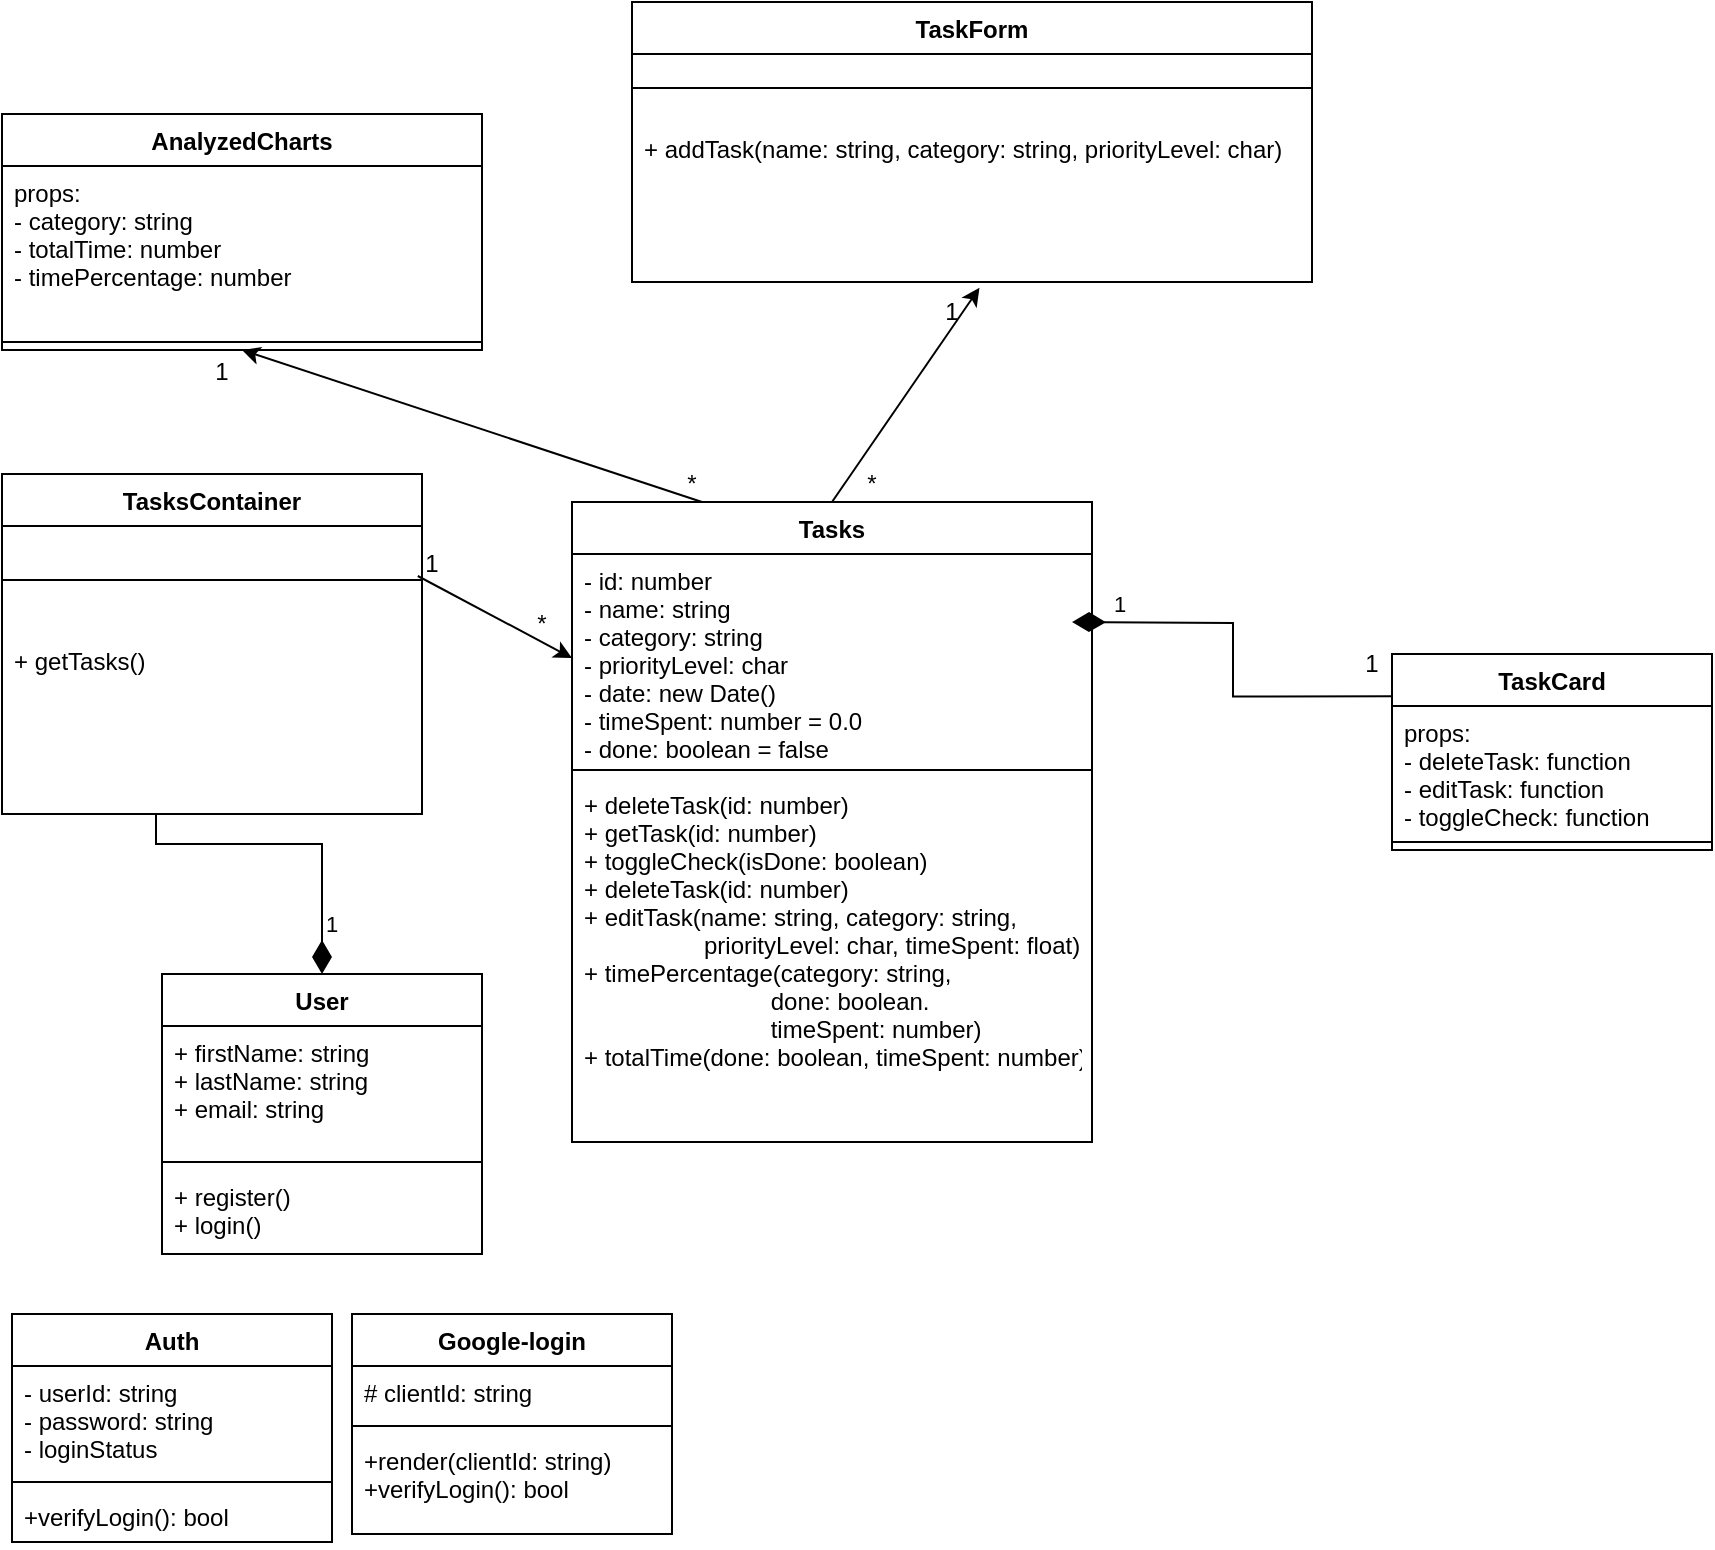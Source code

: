 <mxfile version="15.5.5" type="github">
  <diagram id="K6ruLTV1MkwrFcG2_J3V" name="Page-1">
    <mxGraphModel dx="243" dy="504" grid="1" gridSize="10" guides="1" tooltips="1" connect="1" arrows="1" fold="1" page="1" pageScale="1" pageWidth="850" pageHeight="1100" math="0" shadow="0">
      <root>
        <mxCell id="0" />
        <mxCell id="1" parent="0" />
        <mxCell id="bynrwRAtRE_4xYVvCtrC-1" value="Tasks" style="swimlane;fontStyle=1;align=center;verticalAlign=top;childLayout=stackLayout;horizontal=1;startSize=26;horizontalStack=0;resizeParent=1;resizeParentMax=0;resizeLast=0;collapsible=1;marginBottom=0;" parent="1" vertex="1">
          <mxGeometry x="300" y="274" width="260" height="320" as="geometry" />
        </mxCell>
        <mxCell id="bynrwRAtRE_4xYVvCtrC-42" value="1" style="endArrow=none;html=1;endSize=12;startArrow=diamondThin;startSize=14;startFill=1;edgeStyle=orthogonalEdgeStyle;align=left;verticalAlign=bottom;rounded=0;entryX=0.003;entryY=0.216;entryDx=0;entryDy=0;entryPerimeter=0;endFill=0;" parent="bynrwRAtRE_4xYVvCtrC-1" target="bynrwRAtRE_4xYVvCtrC-20" edge="1">
          <mxGeometry x="-0.802" relative="1" as="geometry">
            <mxPoint x="250" y="60" as="sourcePoint" />
            <mxPoint x="410" y="60" as="targetPoint" />
            <mxPoint as="offset" />
          </mxGeometry>
        </mxCell>
        <mxCell id="bynrwRAtRE_4xYVvCtrC-2" value="- id: number&#xa;- name: string&#xa;- category: string&#xa;- priorityLevel: char&#xa;- date: new Date()&#xa;- timeSpent: number = 0.0&#xa;- done: boolean = false" style="text;strokeColor=none;fillColor=none;align=left;verticalAlign=top;spacingLeft=4;spacingRight=4;overflow=hidden;rotatable=0;points=[[0,0.5],[1,0.5]];portConstraint=eastwest;" parent="bynrwRAtRE_4xYVvCtrC-1" vertex="1">
          <mxGeometry y="26" width="260" height="104" as="geometry" />
        </mxCell>
        <mxCell id="bynrwRAtRE_4xYVvCtrC-3" value="" style="line;strokeWidth=1;fillColor=none;align=left;verticalAlign=middle;spacingTop=-1;spacingLeft=3;spacingRight=3;rotatable=0;labelPosition=right;points=[];portConstraint=eastwest;" parent="bynrwRAtRE_4xYVvCtrC-1" vertex="1">
          <mxGeometry y="130" width="260" height="8" as="geometry" />
        </mxCell>
        <mxCell id="bynrwRAtRE_4xYVvCtrC-4" value="+ deleteTask(id: number)&#xa;+ getTask(id: number)&#xa;+ toggleCheck(isDone: boolean)&#xa;+ deleteTask(id: number)&#xa;+ editTask(name: string, category: string,&#xa;                  priorityLevel: char, timeSpent: float)&#xa;+ timePercentage(category: string,&#xa;                            done: boolean.&#xa;                            timeSpent: number)&#xa;+ totalTime(done: boolean, timeSpent: number)&#xa;" style="text;strokeColor=none;fillColor=none;align=left;verticalAlign=top;spacingLeft=4;spacingRight=4;overflow=hidden;rotatable=0;points=[[0,0.5],[1,0.5]];portConstraint=eastwest;" parent="bynrwRAtRE_4xYVvCtrC-1" vertex="1">
          <mxGeometry y="138" width="260" height="182" as="geometry" />
        </mxCell>
        <mxCell id="bynrwRAtRE_4xYVvCtrC-5" value="TaskForm" style="swimlane;fontStyle=1;align=center;verticalAlign=top;childLayout=stackLayout;horizontal=1;startSize=26;horizontalStack=0;resizeParent=1;resizeParentMax=0;resizeLast=0;collapsible=1;marginBottom=0;" parent="1" vertex="1">
          <mxGeometry x="330" y="24" width="340" height="140" as="geometry" />
        </mxCell>
        <mxCell id="bynrwRAtRE_4xYVvCtrC-7" value="" style="line;strokeWidth=1;fillColor=none;align=left;verticalAlign=middle;spacingTop=-1;spacingLeft=3;spacingRight=3;rotatable=0;labelPosition=right;points=[];portConstraint=eastwest;" parent="bynrwRAtRE_4xYVvCtrC-5" vertex="1">
          <mxGeometry y="26" width="340" height="34" as="geometry" />
        </mxCell>
        <mxCell id="bynrwRAtRE_4xYVvCtrC-8" value="+ addTask(name: string, category: string, priorityLevel: char)" style="text;strokeColor=none;fillColor=none;align=left;verticalAlign=top;spacingLeft=4;spacingRight=4;overflow=hidden;rotatable=0;points=[[0,0.5],[1,0.5]];portConstraint=eastwest;" parent="bynrwRAtRE_4xYVvCtrC-5" vertex="1">
          <mxGeometry y="60" width="340" height="80" as="geometry" />
        </mxCell>
        <mxCell id="bynrwRAtRE_4xYVvCtrC-13" value="" style="endArrow=classic;html=1;rounded=0;entryX=0.511;entryY=1.036;entryDx=0;entryDy=0;entryPerimeter=0;exitX=0.5;exitY=0;exitDx=0;exitDy=0;" parent="1" source="bynrwRAtRE_4xYVvCtrC-1" target="bynrwRAtRE_4xYVvCtrC-8" edge="1">
          <mxGeometry width="50" height="50" relative="1" as="geometry">
            <mxPoint x="430" y="260" as="sourcePoint" />
            <mxPoint x="480" y="210" as="targetPoint" />
          </mxGeometry>
        </mxCell>
        <mxCell id="bynrwRAtRE_4xYVvCtrC-14" value="1" style="text;html=1;strokeColor=none;fillColor=none;align=center;verticalAlign=middle;whiteSpace=wrap;rounded=0;" parent="1" vertex="1">
          <mxGeometry x="460" y="164" width="60" height="30" as="geometry" />
        </mxCell>
        <mxCell id="bynrwRAtRE_4xYVvCtrC-15" value="*" style="text;html=1;strokeColor=none;fillColor=none;align=center;verticalAlign=middle;whiteSpace=wrap;rounded=0;" parent="1" vertex="1">
          <mxGeometry x="420" y="250" width="60" height="30" as="geometry" />
        </mxCell>
        <mxCell id="bynrwRAtRE_4xYVvCtrC-20" value="TaskCard" style="swimlane;fontStyle=1;align=center;verticalAlign=top;childLayout=stackLayout;horizontal=1;startSize=26;horizontalStack=0;resizeParent=1;resizeParentMax=0;resizeLast=0;collapsible=1;marginBottom=0;" parent="1" vertex="1">
          <mxGeometry x="710" y="350" width="160" height="98" as="geometry" />
        </mxCell>
        <mxCell id="bynrwRAtRE_4xYVvCtrC-21" value="props:&#xa;- deleteTask: function&#xa;- editTask: function&#xa;- toggleCheck: function" style="text;strokeColor=none;fillColor=none;align=left;verticalAlign=top;spacingLeft=4;spacingRight=4;overflow=hidden;rotatable=0;points=[[0,0.5],[1,0.5]];portConstraint=eastwest;" parent="bynrwRAtRE_4xYVvCtrC-20" vertex="1">
          <mxGeometry y="26" width="160" height="64" as="geometry" />
        </mxCell>
        <mxCell id="bynrwRAtRE_4xYVvCtrC-22" value="" style="line;strokeWidth=1;fillColor=none;align=left;verticalAlign=middle;spacingTop=-1;spacingLeft=3;spacingRight=3;rotatable=0;labelPosition=right;points=[];portConstraint=eastwest;" parent="bynrwRAtRE_4xYVvCtrC-20" vertex="1">
          <mxGeometry y="90" width="160" height="8" as="geometry" />
        </mxCell>
        <mxCell id="bynrwRAtRE_4xYVvCtrC-27" value="1" style="text;html=1;strokeColor=none;fillColor=none;align=center;verticalAlign=middle;whiteSpace=wrap;rounded=0;" parent="1" vertex="1">
          <mxGeometry x="670" y="340" width="60" height="30" as="geometry" />
        </mxCell>
        <mxCell id="bynrwRAtRE_4xYVvCtrC-29" value="TasksContainer" style="swimlane;fontStyle=1;align=center;verticalAlign=top;childLayout=stackLayout;horizontal=1;startSize=26;horizontalStack=0;resizeParent=1;resizeParentMax=0;resizeLast=0;collapsible=1;marginBottom=0;" parent="1" vertex="1">
          <mxGeometry x="15" y="260" width="210" height="170" as="geometry" />
        </mxCell>
        <mxCell id="bynrwRAtRE_4xYVvCtrC-31" value="" style="line;strokeWidth=1;fillColor=none;align=left;verticalAlign=middle;spacingTop=-1;spacingLeft=3;spacingRight=3;rotatable=0;labelPosition=right;points=[];portConstraint=eastwest;" parent="bynrwRAtRE_4xYVvCtrC-29" vertex="1">
          <mxGeometry y="26" width="210" height="54" as="geometry" />
        </mxCell>
        <mxCell id="bynrwRAtRE_4xYVvCtrC-32" value="+ getTasks()&lt;br&gt;" style="text;strokeColor=none;fillColor=none;align=left;verticalAlign=top;spacingLeft=4;spacingRight=4;overflow=hidden;rotatable=0;points=[[0,0.5],[1,0.5]];portConstraint=eastwest;html=1;" parent="bynrwRAtRE_4xYVvCtrC-29" vertex="1">
          <mxGeometry y="80" width="210" height="90" as="geometry" />
        </mxCell>
        <mxCell id="bynrwRAtRE_4xYVvCtrC-33" value="" style="endArrow=classic;html=1;rounded=0;exitX=0.99;exitY=0.463;exitDx=0;exitDy=0;exitPerimeter=0;entryX=0;entryY=0.5;entryDx=0;entryDy=0;" parent="1" source="bynrwRAtRE_4xYVvCtrC-31" target="bynrwRAtRE_4xYVvCtrC-2" edge="1">
          <mxGeometry width="50" height="50" relative="1" as="geometry">
            <mxPoint x="240" y="390" as="sourcePoint" />
            <mxPoint x="290" y="340" as="targetPoint" />
          </mxGeometry>
        </mxCell>
        <mxCell id="bynrwRAtRE_4xYVvCtrC-35" value="1" style="text;html=1;strokeColor=none;fillColor=none;align=center;verticalAlign=middle;whiteSpace=wrap;rounded=0;" parent="1" vertex="1">
          <mxGeometry x="200" y="290" width="60" height="30" as="geometry" />
        </mxCell>
        <mxCell id="bynrwRAtRE_4xYVvCtrC-36" value="*" style="text;html=1;strokeColor=none;fillColor=none;align=center;verticalAlign=middle;whiteSpace=wrap;rounded=0;" parent="1" vertex="1">
          <mxGeometry x="255" y="320" width="60" height="30" as="geometry" />
        </mxCell>
        <mxCell id="bynrwRAtRE_4xYVvCtrC-47" value="Auth" style="swimlane;fontStyle=1;align=center;verticalAlign=top;childLayout=stackLayout;horizontal=1;startSize=26;horizontalStack=0;resizeParent=1;resizeParentMax=0;resizeLast=0;collapsible=1;marginBottom=0;" parent="1" vertex="1">
          <mxGeometry x="20" y="680" width="160" height="114" as="geometry" />
        </mxCell>
        <mxCell id="bynrwRAtRE_4xYVvCtrC-48" value="- userId: string&#xa;- password: string&#xa;- loginStatus" style="text;strokeColor=none;fillColor=none;align=left;verticalAlign=top;spacingLeft=4;spacingRight=4;overflow=hidden;rotatable=0;points=[[0,0.5],[1,0.5]];portConstraint=eastwest;" parent="bynrwRAtRE_4xYVvCtrC-47" vertex="1">
          <mxGeometry y="26" width="160" height="54" as="geometry" />
        </mxCell>
        <mxCell id="bynrwRAtRE_4xYVvCtrC-49" value="" style="line;strokeWidth=1;fillColor=none;align=left;verticalAlign=middle;spacingTop=-1;spacingLeft=3;spacingRight=3;rotatable=0;labelPosition=right;points=[];portConstraint=eastwest;" parent="bynrwRAtRE_4xYVvCtrC-47" vertex="1">
          <mxGeometry y="80" width="160" height="8" as="geometry" />
        </mxCell>
        <mxCell id="bynrwRAtRE_4xYVvCtrC-50" value="+verifyLogin(): bool" style="text;strokeColor=none;fillColor=none;align=left;verticalAlign=top;spacingLeft=4;spacingRight=4;overflow=hidden;rotatable=0;points=[[0,0.5],[1,0.5]];portConstraint=eastwest;" parent="bynrwRAtRE_4xYVvCtrC-47" vertex="1">
          <mxGeometry y="88" width="160" height="26" as="geometry" />
        </mxCell>
        <mxCell id="bynrwRAtRE_4xYVvCtrC-51" value="Google-login" style="swimlane;fontStyle=1;align=center;verticalAlign=top;childLayout=stackLayout;horizontal=1;startSize=26;horizontalStack=0;resizeParent=1;resizeParentMax=0;resizeLast=0;collapsible=1;marginBottom=0;" parent="1" vertex="1">
          <mxGeometry x="190" y="680" width="160" height="110" as="geometry" />
        </mxCell>
        <mxCell id="bynrwRAtRE_4xYVvCtrC-52" value="# clientId: string" style="text;strokeColor=none;fillColor=none;align=left;verticalAlign=top;spacingLeft=4;spacingRight=4;overflow=hidden;rotatable=0;points=[[0,0.5],[1,0.5]];portConstraint=eastwest;" parent="bynrwRAtRE_4xYVvCtrC-51" vertex="1">
          <mxGeometry y="26" width="160" height="26" as="geometry" />
        </mxCell>
        <mxCell id="bynrwRAtRE_4xYVvCtrC-53" value="" style="line;strokeWidth=1;fillColor=none;align=left;verticalAlign=middle;spacingTop=-1;spacingLeft=3;spacingRight=3;rotatable=0;labelPosition=right;points=[];portConstraint=eastwest;" parent="bynrwRAtRE_4xYVvCtrC-51" vertex="1">
          <mxGeometry y="52" width="160" height="8" as="geometry" />
        </mxCell>
        <mxCell id="bynrwRAtRE_4xYVvCtrC-54" value="+render(clientId: string)&#xa;+verifyLogin(): bool" style="text;strokeColor=none;fillColor=none;align=left;verticalAlign=top;spacingLeft=4;spacingRight=4;overflow=hidden;rotatable=0;points=[[0,0.5],[1,0.5]];portConstraint=eastwest;" parent="bynrwRAtRE_4xYVvCtrC-51" vertex="1">
          <mxGeometry y="60" width="160" height="50" as="geometry" />
        </mxCell>
        <mxCell id="3l9uxThe-EwEqU0iX_JW-3" value="User" style="swimlane;fontStyle=1;align=center;verticalAlign=top;childLayout=stackLayout;horizontal=1;startSize=26;horizontalStack=0;resizeParent=1;resizeParentMax=0;resizeLast=0;collapsible=1;marginBottom=0;" vertex="1" parent="1">
          <mxGeometry x="95" y="510" width="160" height="140" as="geometry" />
        </mxCell>
        <mxCell id="3l9uxThe-EwEqU0iX_JW-4" value="+ firstName: string&#xa;+ lastName: string&#xa;+ email: string&#xa;" style="text;strokeColor=none;fillColor=none;align=left;verticalAlign=top;spacingLeft=4;spacingRight=4;overflow=hidden;rotatable=0;points=[[0,0.5],[1,0.5]];portConstraint=eastwest;" vertex="1" parent="3l9uxThe-EwEqU0iX_JW-3">
          <mxGeometry y="26" width="160" height="64" as="geometry" />
        </mxCell>
        <mxCell id="3l9uxThe-EwEqU0iX_JW-5" value="" style="line;strokeWidth=1;fillColor=none;align=left;verticalAlign=middle;spacingTop=-1;spacingLeft=3;spacingRight=3;rotatable=0;labelPosition=right;points=[];portConstraint=eastwest;" vertex="1" parent="3l9uxThe-EwEqU0iX_JW-3">
          <mxGeometry y="90" width="160" height="8" as="geometry" />
        </mxCell>
        <mxCell id="3l9uxThe-EwEqU0iX_JW-6" value="+ register()&#xa;+ login()" style="text;strokeColor=none;fillColor=none;align=left;verticalAlign=top;spacingLeft=4;spacingRight=4;overflow=hidden;rotatable=0;points=[[0,0.5],[1,0.5]];portConstraint=eastwest;" vertex="1" parent="3l9uxThe-EwEqU0iX_JW-3">
          <mxGeometry y="98" width="160" height="42" as="geometry" />
        </mxCell>
        <mxCell id="3l9uxThe-EwEqU0iX_JW-7" value="1" style="endArrow=none;html=1;endSize=12;startArrow=diamondThin;startSize=14;startFill=1;edgeStyle=orthogonalEdgeStyle;align=left;verticalAlign=bottom;rounded=0;exitX=0.5;exitY=0;exitDx=0;exitDy=0;endFill=0;" edge="1" parent="1" source="3l9uxThe-EwEqU0iX_JW-3" target="bynrwRAtRE_4xYVvCtrC-32">
          <mxGeometry x="-0.802" relative="1" as="geometry">
            <mxPoint x="560" y="340" as="sourcePoint" />
            <mxPoint x="720.48" y="381.168" as="targetPoint" />
            <mxPoint as="offset" />
            <Array as="points">
              <mxPoint x="175" y="445" />
              <mxPoint x="92" y="445" />
            </Array>
          </mxGeometry>
        </mxCell>
        <mxCell id="3l9uxThe-EwEqU0iX_JW-12" value="AnalyzedCharts" style="swimlane;fontStyle=1;align=center;verticalAlign=top;childLayout=stackLayout;horizontal=1;startSize=26;horizontalStack=0;resizeParent=1;resizeParentMax=0;resizeLast=0;collapsible=1;marginBottom=0;" vertex="1" parent="1">
          <mxGeometry x="15" y="80" width="240" height="118" as="geometry" />
        </mxCell>
        <mxCell id="3l9uxThe-EwEqU0iX_JW-13" value="props:&#xa;- category: string&#xa;- totalTime: number&#xa;- timePercentage: number&#xa;" style="text;strokeColor=none;fillColor=none;align=left;verticalAlign=top;spacingLeft=4;spacingRight=4;overflow=hidden;rotatable=0;points=[[0,0.5],[1,0.5]];portConstraint=eastwest;" vertex="1" parent="3l9uxThe-EwEqU0iX_JW-12">
          <mxGeometry y="26" width="240" height="84" as="geometry" />
        </mxCell>
        <mxCell id="3l9uxThe-EwEqU0iX_JW-14" value="" style="line;strokeWidth=1;fillColor=none;align=left;verticalAlign=middle;spacingTop=-1;spacingLeft=3;spacingRight=3;rotatable=0;labelPosition=right;points=[];portConstraint=eastwest;" vertex="1" parent="3l9uxThe-EwEqU0iX_JW-12">
          <mxGeometry y="110" width="240" height="8" as="geometry" />
        </mxCell>
        <mxCell id="3l9uxThe-EwEqU0iX_JW-17" value="" style="endArrow=classic;html=1;rounded=0;exitX=0.25;exitY=0;exitDx=0;exitDy=0;entryX=0.5;entryY=1;entryDx=0;entryDy=0;" edge="1" parent="1" source="bynrwRAtRE_4xYVvCtrC-1" target="3l9uxThe-EwEqU0iX_JW-12">
          <mxGeometry width="50" height="50" relative="1" as="geometry">
            <mxPoint x="130" y="160" as="sourcePoint" />
            <mxPoint x="100" y="160" as="targetPoint" />
          </mxGeometry>
        </mxCell>
        <mxCell id="3l9uxThe-EwEqU0iX_JW-19" value="1" style="text;html=1;strokeColor=none;fillColor=none;align=center;verticalAlign=middle;whiteSpace=wrap;rounded=0;" vertex="1" parent="1">
          <mxGeometry x="95" y="194" width="60" height="30" as="geometry" />
        </mxCell>
        <mxCell id="3l9uxThe-EwEqU0iX_JW-20" value="*" style="text;html=1;strokeColor=none;fillColor=none;align=center;verticalAlign=middle;whiteSpace=wrap;rounded=0;" vertex="1" parent="1">
          <mxGeometry x="330" y="250" width="60" height="30" as="geometry" />
        </mxCell>
      </root>
    </mxGraphModel>
  </diagram>
</mxfile>
